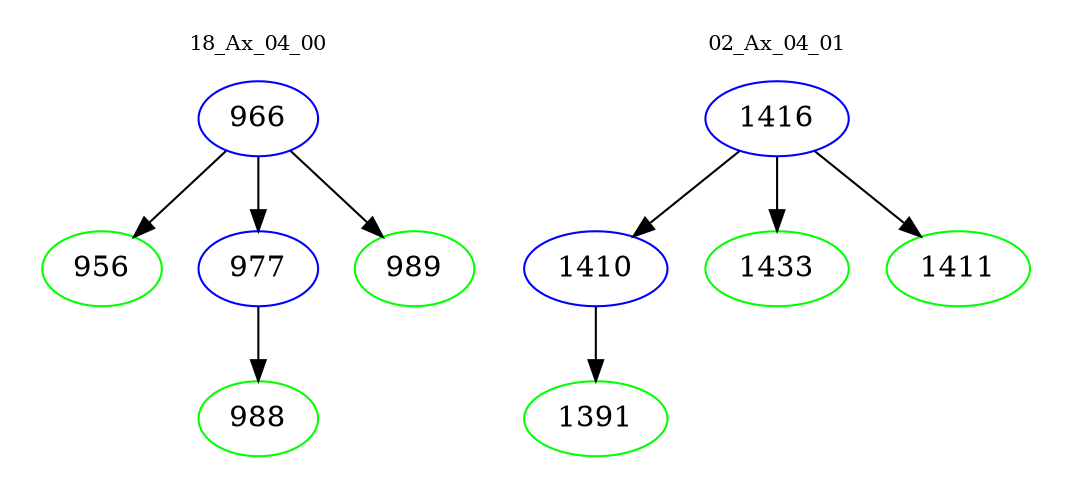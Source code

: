 digraph{
subgraph cluster_0 {
color = white
label = "18_Ax_04_00";
fontsize=10;
T0_966 [label="966", color="blue"]
T0_966 -> T0_956 [color="black"]
T0_956 [label="956", color="green"]
T0_966 -> T0_977 [color="black"]
T0_977 [label="977", color="blue"]
T0_977 -> T0_988 [color="black"]
T0_988 [label="988", color="green"]
T0_966 -> T0_989 [color="black"]
T0_989 [label="989", color="green"]
}
subgraph cluster_1 {
color = white
label = "02_Ax_04_01";
fontsize=10;
T1_1416 [label="1416", color="blue"]
T1_1416 -> T1_1410 [color="black"]
T1_1410 [label="1410", color="blue"]
T1_1410 -> T1_1391 [color="black"]
T1_1391 [label="1391", color="green"]
T1_1416 -> T1_1433 [color="black"]
T1_1433 [label="1433", color="green"]
T1_1416 -> T1_1411 [color="black"]
T1_1411 [label="1411", color="green"]
}
}
